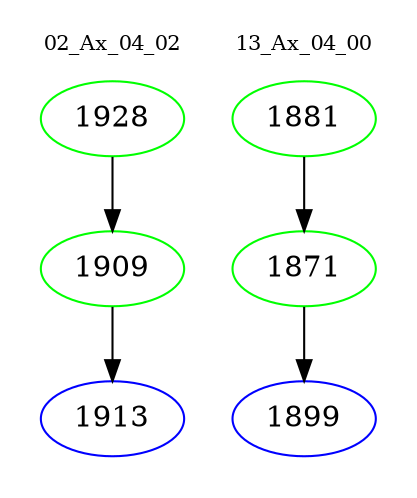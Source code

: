 digraph{
subgraph cluster_0 {
color = white
label = "02_Ax_04_02";
fontsize=10;
T0_1928 [label="1928", color="green"]
T0_1928 -> T0_1909 [color="black"]
T0_1909 [label="1909", color="green"]
T0_1909 -> T0_1913 [color="black"]
T0_1913 [label="1913", color="blue"]
}
subgraph cluster_1 {
color = white
label = "13_Ax_04_00";
fontsize=10;
T1_1881 [label="1881", color="green"]
T1_1881 -> T1_1871 [color="black"]
T1_1871 [label="1871", color="green"]
T1_1871 -> T1_1899 [color="black"]
T1_1899 [label="1899", color="blue"]
}
}
